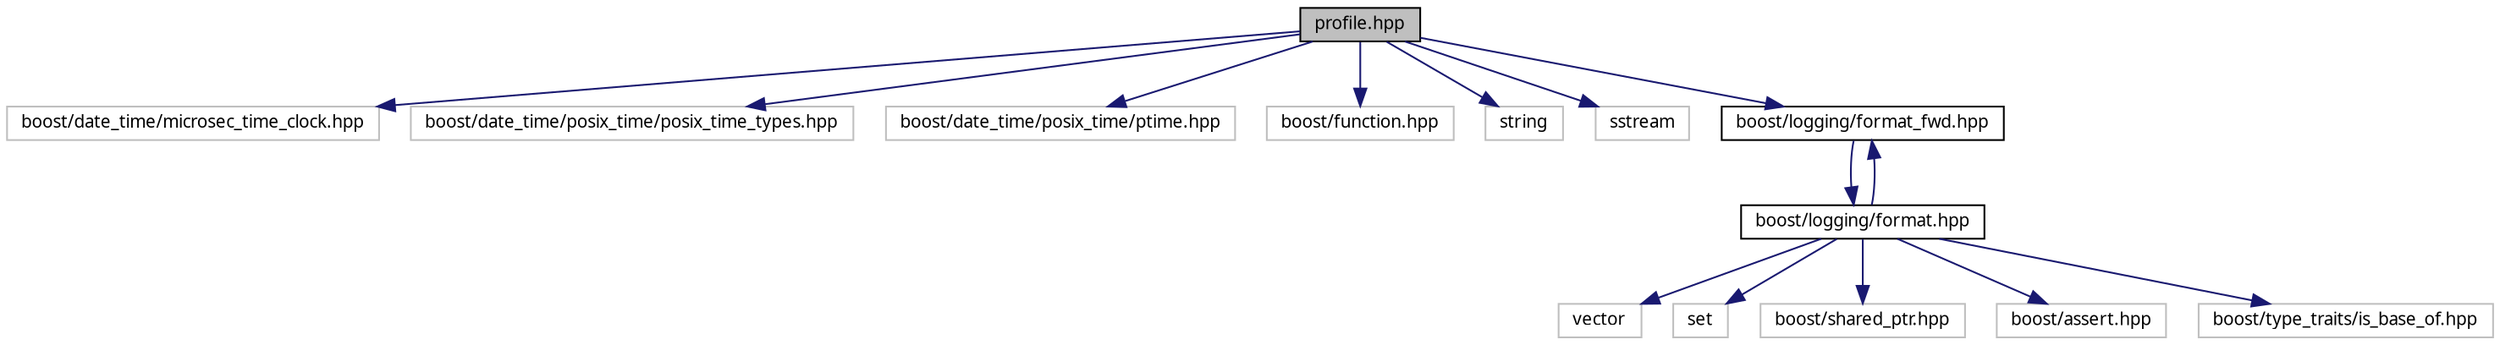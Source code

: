 digraph G
{
  edge [fontname="FreeSans.ttf",fontsize=10,labelfontname="FreeSans.ttf",labelfontsize=10];
  node [fontname="FreeSans.ttf",fontsize=10,shape=record];
  Node1 [label="profile.hpp",height=0.2,width=0.4,color="black", fillcolor="grey75", style="filled" fontcolor="black"];
  Node1 -> Node2 [color="midnightblue",fontsize=10,style="solid",fontname="FreeSans.ttf"];
  Node2 [label="boost/date_time/microsec_time_clock.hpp",height=0.2,width=0.4,color="grey75", fillcolor="white", style="filled",tooltip="Allows you to profile your application&#39; logging."];
  Node1 -> Node3 [color="midnightblue",fontsize=10,style="solid",fontname="FreeSans.ttf"];
  Node3 [label="boost/date_time/posix_time/posix_time_types.hpp",height=0.2,width=0.4,color="grey75", fillcolor="white", style="filled",tooltip="Allows you to profile your application&#39; logging."];
  Node1 -> Node4 [color="midnightblue",fontsize=10,style="solid",fontname="FreeSans.ttf"];
  Node4 [label="boost/date_time/posix_time/ptime.hpp",height=0.2,width=0.4,color="grey75", fillcolor="white", style="filled",tooltip="Allows you to profile your application&#39; logging."];
  Node1 -> Node5 [color="midnightblue",fontsize=10,style="solid",fontname="FreeSans.ttf"];
  Node5 [label="boost/function.hpp",height=0.2,width=0.4,color="grey75", fillcolor="white", style="filled",tooltip="Allows you to profile your application&#39; logging."];
  Node1 -> Node6 [color="midnightblue",fontsize=10,style="solid",fontname="FreeSans.ttf"];
  Node6 [label="string",height=0.2,width=0.4,color="grey75", fillcolor="white", style="filled",tooltip="Allows you to profile your application&#39; logging."];
  Node1 -> Node7 [color="midnightblue",fontsize=10,style="solid",fontname="FreeSans.ttf"];
  Node7 [label="sstream",height=0.2,width=0.4,color="grey75", fillcolor="white", style="filled",tooltip="Allows you to profile your application&#39; logging."];
  Node1 -> Node8 [color="midnightblue",fontsize=10,style="solid",fontname="FreeSans.ttf"];
  Node8 [label="boost/logging/format_fwd.hpp",height=0.2,width=0.4,color="black", fillcolor="white", style="filled",URL="$format__fwd_8hpp.html",tooltip="Allows you to profile your application&#39; logging."];
  Node8 -> Node9 [color="midnightblue",fontsize=10,style="solid",fontname="FreeSans.ttf"];
  Node9 [label="boost/logging/format.hpp",height=0.2,width=0.4,color="black", fillcolor="white", style="filled",URL="$format_8hpp.html"];
  Node9 -> Node10 [color="midnightblue",fontsize=10,style="solid",fontname="FreeSans.ttf"];
  Node10 [label="vector",height=0.2,width=0.4,color="grey75", fillcolor="white", style="filled"];
  Node9 -> Node11 [color="midnightblue",fontsize=10,style="solid",fontname="FreeSans.ttf"];
  Node11 [label="set",height=0.2,width=0.4,color="grey75", fillcolor="white", style="filled"];
  Node9 -> Node12 [color="midnightblue",fontsize=10,style="solid",fontname="FreeSans.ttf"];
  Node12 [label="boost/shared_ptr.hpp",height=0.2,width=0.4,color="grey75", fillcolor="white", style="filled"];
  Node9 -> Node13 [color="midnightblue",fontsize=10,style="solid",fontname="FreeSans.ttf"];
  Node13 [label="boost/assert.hpp",height=0.2,width=0.4,color="grey75", fillcolor="white", style="filled"];
  Node9 -> Node14 [color="midnightblue",fontsize=10,style="solid",fontname="FreeSans.ttf"];
  Node14 [label="boost/type_traits/is_base_of.hpp",height=0.2,width=0.4,color="grey75", fillcolor="white", style="filled"];
  Node9 -> Node8 [color="midnightblue",fontsize=10,style="solid",fontname="FreeSans.ttf"];
}
